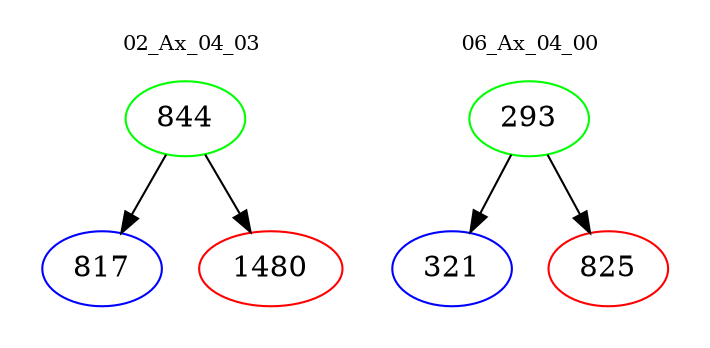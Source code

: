 digraph{
subgraph cluster_0 {
color = white
label = "02_Ax_04_03";
fontsize=10;
T0_844 [label="844", color="green"]
T0_844 -> T0_817 [color="black"]
T0_817 [label="817", color="blue"]
T0_844 -> T0_1480 [color="black"]
T0_1480 [label="1480", color="red"]
}
subgraph cluster_1 {
color = white
label = "06_Ax_04_00";
fontsize=10;
T1_293 [label="293", color="green"]
T1_293 -> T1_321 [color="black"]
T1_321 [label="321", color="blue"]
T1_293 -> T1_825 [color="black"]
T1_825 [label="825", color="red"]
}
}
